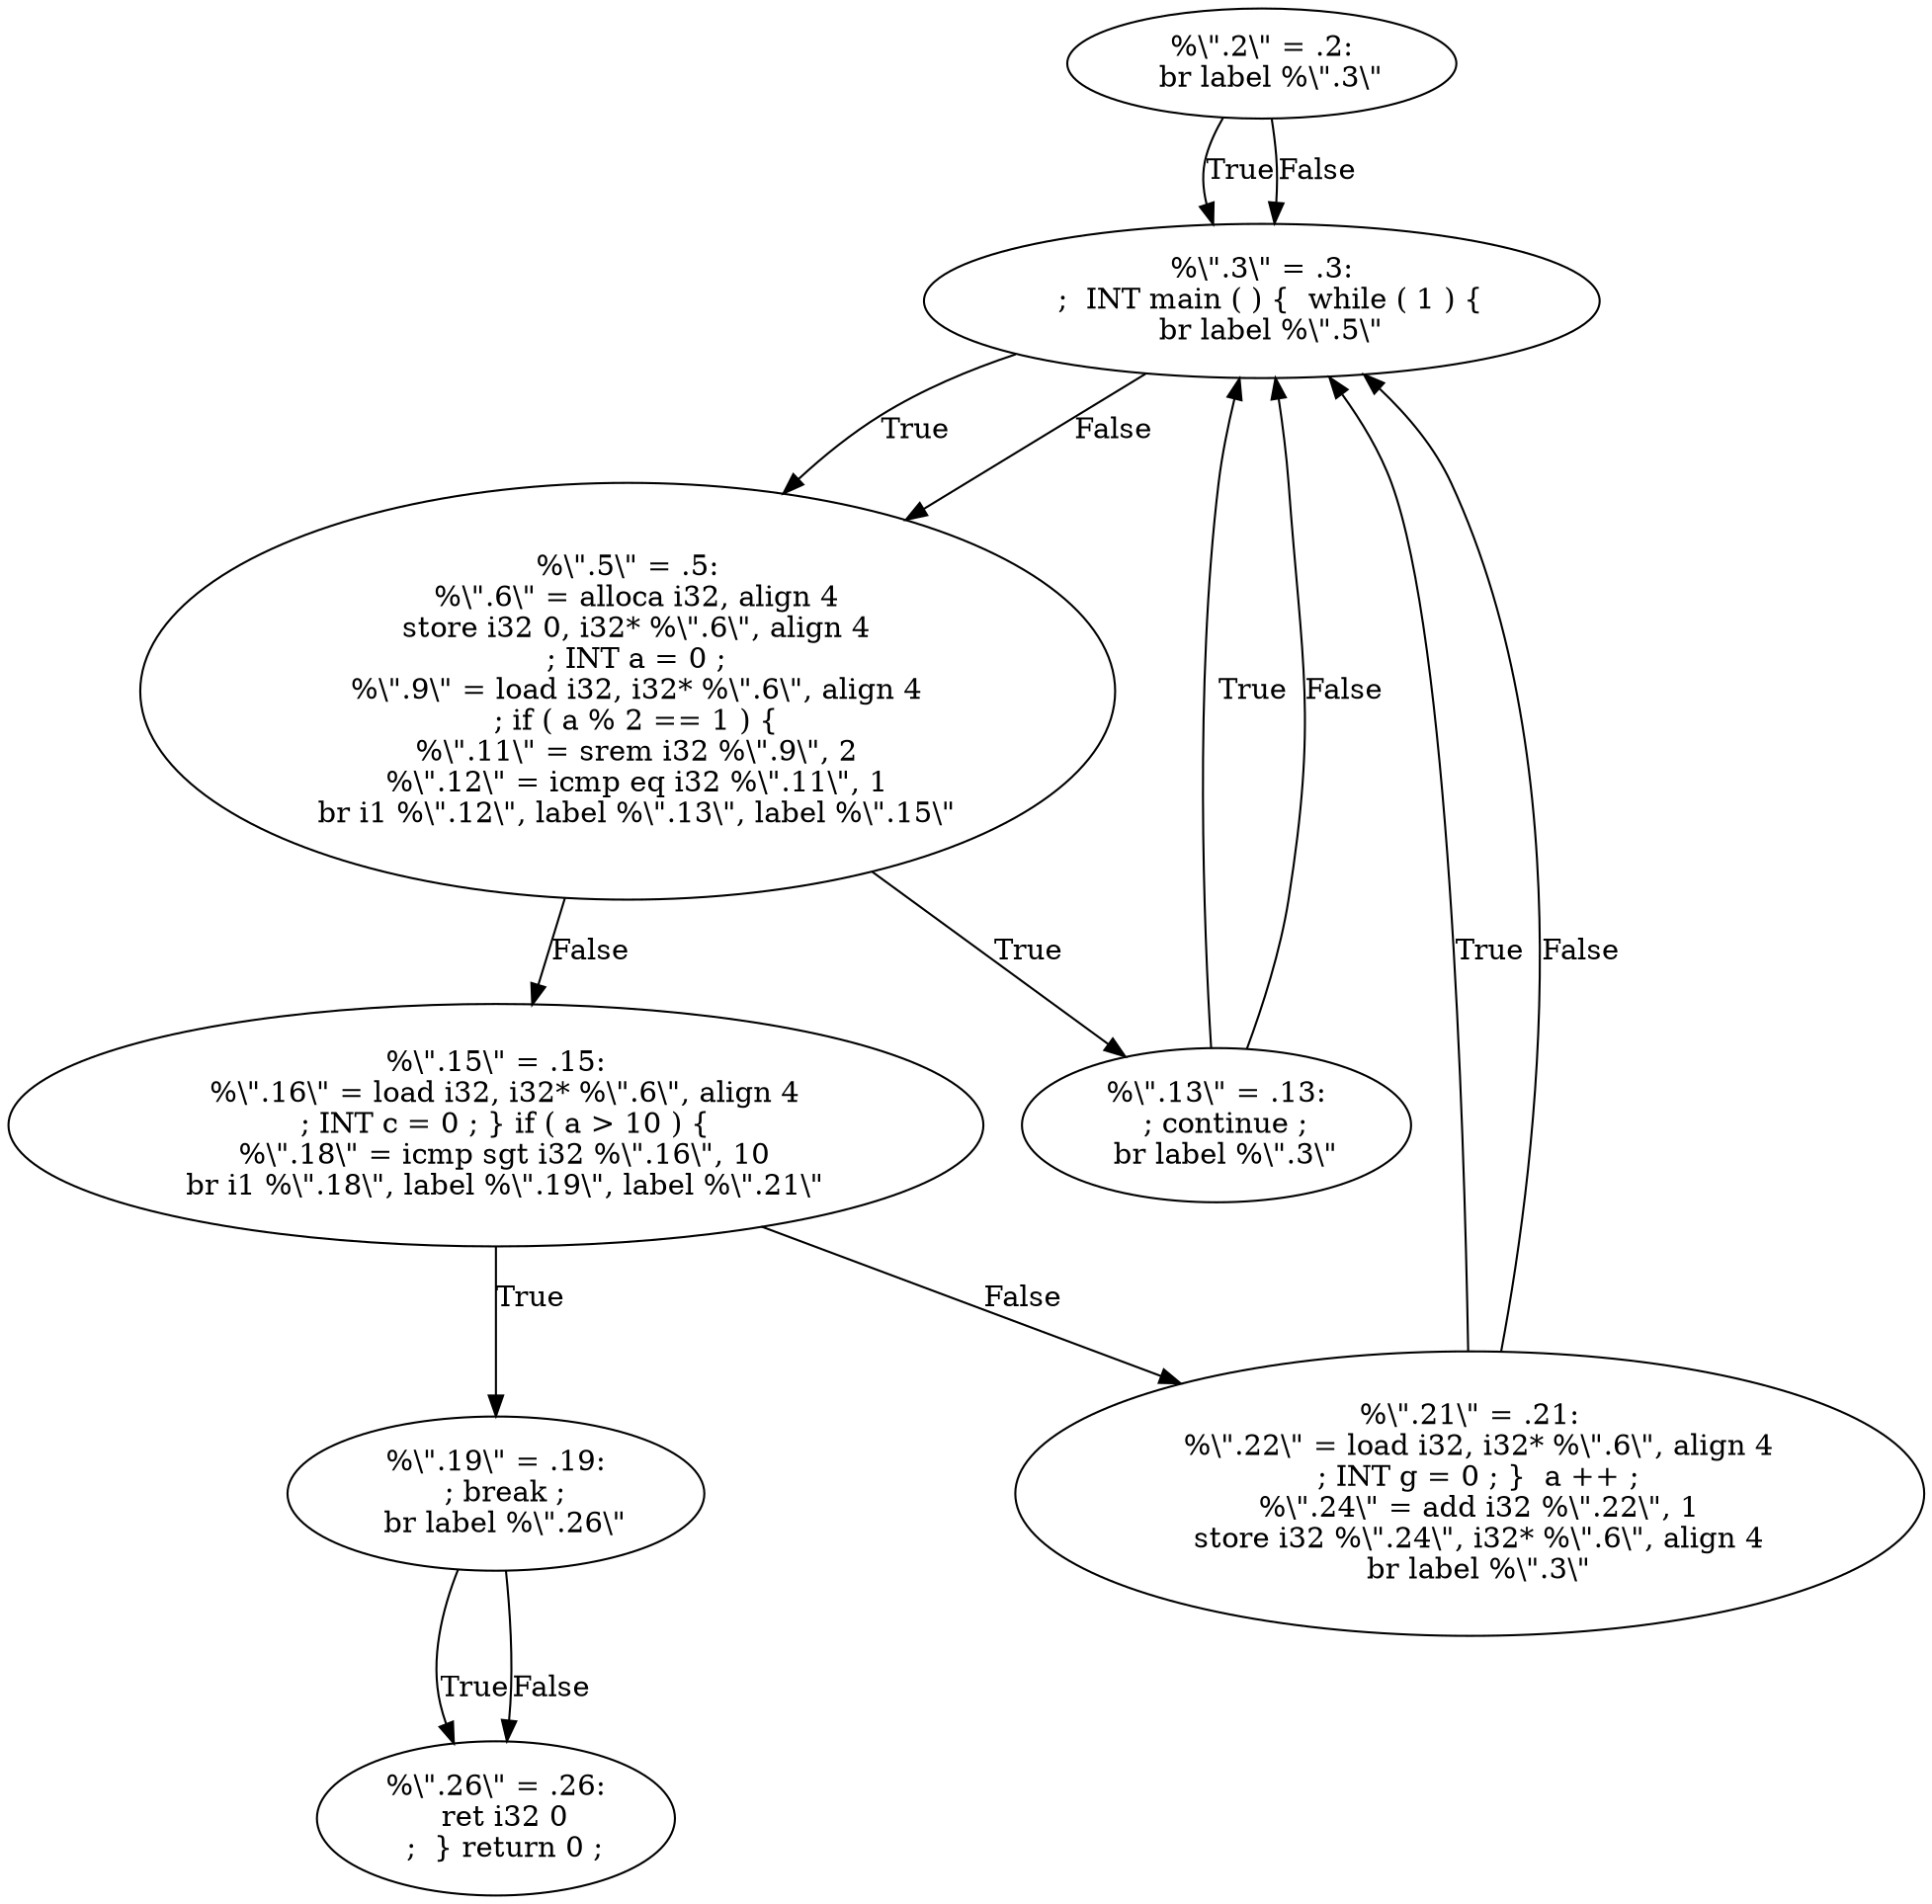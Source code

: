 digraph AST {
  "135765456688160" [label="%\\\".2\\\" = .2:
  br label %\\\".3\\\""];
  "135765456688160" -> "135765456687296" [label="True"];
  "135765456688160" -> "135765456687296" [label="False"];
  "135765456687296" [label="%\\\".3\\\" = .3:
  ;  INT main ( ) {  while ( 1 ) {
  br label %\\\".5\\\""];
  "135765456687296" -> "135765456818464" [label="True"];
  "135765456687296" -> "135765456818464" [label="False"];
  "135765456818464" [label="%\\\".5\\\" = .5:
  %\\\".6\\\" = alloca i32, align 4
  store i32 0, i32* %\\\".6\\\", align 4
  ; INT a = 0 ;
  %\\\".9\\\" = load i32, i32* %\\\".6\\\", align 4
  ; if ( a % 2 == 1 ) {
  %\\\".11\\\" = srem i32 %\\\".9\\\", 2
  %\\\".12\\\" = icmp eq i32 %\\\".11\\\", 1
  br i1 %\\\".12\\\", label %\\\".13\\\", label %\\\".15\\\""];
  "135765456818464" -> "135765456825568" [label="True"];
  "135765456818464" -> "135765456815008" [label="False"];
  "135765456825568" [label="%\\\".13\\\" = .13:
  ; continue ;
  br label %\\\".3\\\""];
  "135765456825568" -> "135765456687296" [label="True"];
  "135765456825568" -> "135765456687296" [label="False"];
  "135765456815008" [label="%\\\".15\\\" = .15:
  %\\\".16\\\" = load i32, i32* %\\\".6\\\", align 4
  ; INT c = 0 ; } if ( a > 10 ) {
  %\\\".18\\\" = icmp sgt i32 %\\\".16\\\", 10
  br i1 %\\\".18\\\", label %\\\".19\\\", label %\\\".21\\\""];
  "135765456815008" -> "135765456690128" [label="True"];
  "135765456815008" -> "135765456688352" [label="False"];
  "135765456690128" [label="%\\\".19\\\" = .19:
  ; break ;
  br label %\\\".26\\\""];
  "135765456690128" -> "135765456690992" [label="True"];
  "135765456690128" -> "135765456690992" [label="False"];
  "135765456690992" [label="%\\\".26\\\" = .26:
  ret i32 0
  ;  } return 0 ;"];
  "135765456688352" [label="%\\\".21\\\" = .21:
  %\\\".22\\\" = load i32, i32* %\\\".6\\\", align 4
  ; INT g = 0 ; }  a ++ ;
  %\\\".24\\\" = add i32 %\\\".22\\\", 1
  store i32 %\\\".24\\\", i32* %\\\".6\\\", align 4
  br label %\\\".3\\\""];
  "135765456688352" -> "135765456687296" [label="True"];
  "135765456688352" -> "135765456687296" [label="False"];
}
